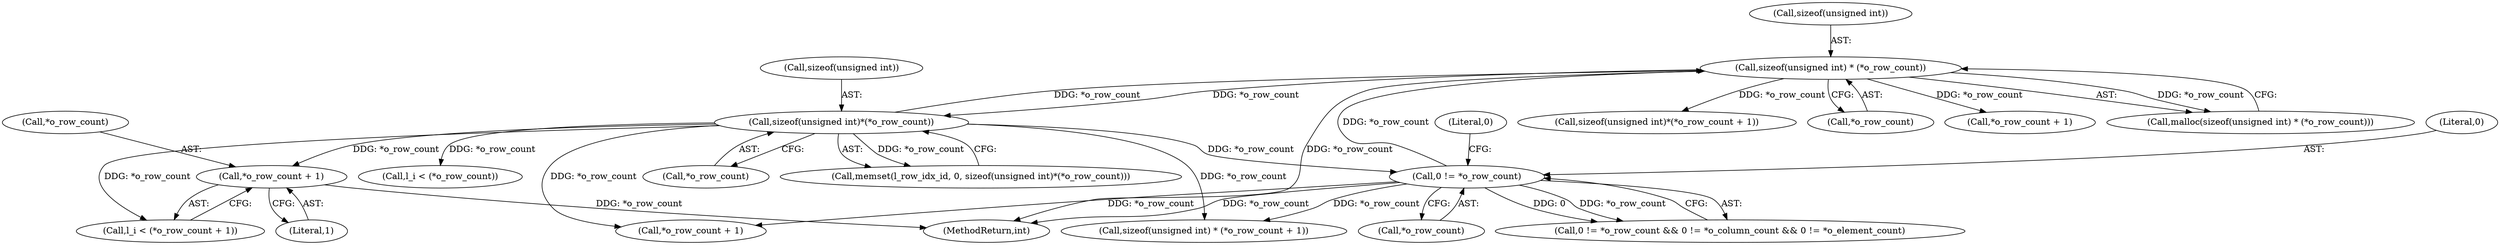 digraph "0_libxsmm_151481489192e6d1997f8bde52c5c425ea41741d_0@pointer" {
"1000334" [label="(Call,*o_row_count + 1)"];
"1000323" [label="(Call,sizeof(unsigned int)*(*o_row_count))"];
"1000260" [label="(Call,sizeof(unsigned int) * (*o_row_count))"];
"1000206" [label="(Call,0 != *o_row_count)"];
"1000261" [label="(Call,sizeof(unsigned int))"];
"1000324" [label="(Call,sizeof(unsigned int))"];
"1000295" [label="(Call,sizeof(unsigned int)*(*o_row_count + 1))"];
"1000323" [label="(Call,sizeof(unsigned int)*(*o_row_count))"];
"1000208" [label="(Call,*o_row_count)"];
"1000440" [label="(Call,l_i < (*o_row_count))"];
"1000474" [label="(MethodReturn,int)"];
"1000332" [label="(Call,l_i < (*o_row_count + 1))"];
"1000212" [label="(Literal,0)"];
"1000335" [label="(Call,*o_row_count)"];
"1000260" [label="(Call,sizeof(unsigned int) * (*o_row_count))"];
"1000337" [label="(Literal,1)"];
"1000263" [label="(Call,*o_row_count)"];
"1000298" [label="(Call,*o_row_count + 1)"];
"1000326" [label="(Call,*o_row_count)"];
"1000237" [label="(Call,sizeof(unsigned int) * (*o_row_count + 1))"];
"1000259" [label="(Call,malloc(sizeof(unsigned int) * (*o_row_count)))"];
"1000206" [label="(Call,0 != *o_row_count)"];
"1000240" [label="(Call,*o_row_count + 1)"];
"1000205" [label="(Call,0 != *o_row_count && 0 != *o_column_count && 0 != *o_element_count)"];
"1000320" [label="(Call,memset(l_row_idx_id, 0, sizeof(unsigned int)*(*o_row_count)))"];
"1000207" [label="(Literal,0)"];
"1000334" [label="(Call,*o_row_count + 1)"];
"1000334" -> "1000332"  [label="AST: "];
"1000334" -> "1000337"  [label="CFG: "];
"1000335" -> "1000334"  [label="AST: "];
"1000337" -> "1000334"  [label="AST: "];
"1000332" -> "1000334"  [label="CFG: "];
"1000334" -> "1000474"  [label="DDG: *o_row_count"];
"1000323" -> "1000334"  [label="DDG: *o_row_count"];
"1000323" -> "1000320"  [label="AST: "];
"1000323" -> "1000326"  [label="CFG: "];
"1000324" -> "1000323"  [label="AST: "];
"1000326" -> "1000323"  [label="AST: "];
"1000320" -> "1000323"  [label="CFG: "];
"1000323" -> "1000206"  [label="DDG: *o_row_count"];
"1000323" -> "1000237"  [label="DDG: *o_row_count"];
"1000323" -> "1000240"  [label="DDG: *o_row_count"];
"1000323" -> "1000260"  [label="DDG: *o_row_count"];
"1000323" -> "1000320"  [label="DDG: *o_row_count"];
"1000260" -> "1000323"  [label="DDG: *o_row_count"];
"1000323" -> "1000332"  [label="DDG: *o_row_count"];
"1000323" -> "1000440"  [label="DDG: *o_row_count"];
"1000260" -> "1000259"  [label="AST: "];
"1000260" -> "1000263"  [label="CFG: "];
"1000261" -> "1000260"  [label="AST: "];
"1000263" -> "1000260"  [label="AST: "];
"1000259" -> "1000260"  [label="CFG: "];
"1000260" -> "1000474"  [label="DDG: *o_row_count"];
"1000260" -> "1000259"  [label="DDG: *o_row_count"];
"1000206" -> "1000260"  [label="DDG: *o_row_count"];
"1000260" -> "1000295"  [label="DDG: *o_row_count"];
"1000260" -> "1000298"  [label="DDG: *o_row_count"];
"1000206" -> "1000205"  [label="AST: "];
"1000206" -> "1000208"  [label="CFG: "];
"1000207" -> "1000206"  [label="AST: "];
"1000208" -> "1000206"  [label="AST: "];
"1000212" -> "1000206"  [label="CFG: "];
"1000205" -> "1000206"  [label="CFG: "];
"1000206" -> "1000474"  [label="DDG: *o_row_count"];
"1000206" -> "1000205"  [label="DDG: 0"];
"1000206" -> "1000205"  [label="DDG: *o_row_count"];
"1000206" -> "1000237"  [label="DDG: *o_row_count"];
"1000206" -> "1000240"  [label="DDG: *o_row_count"];
}
